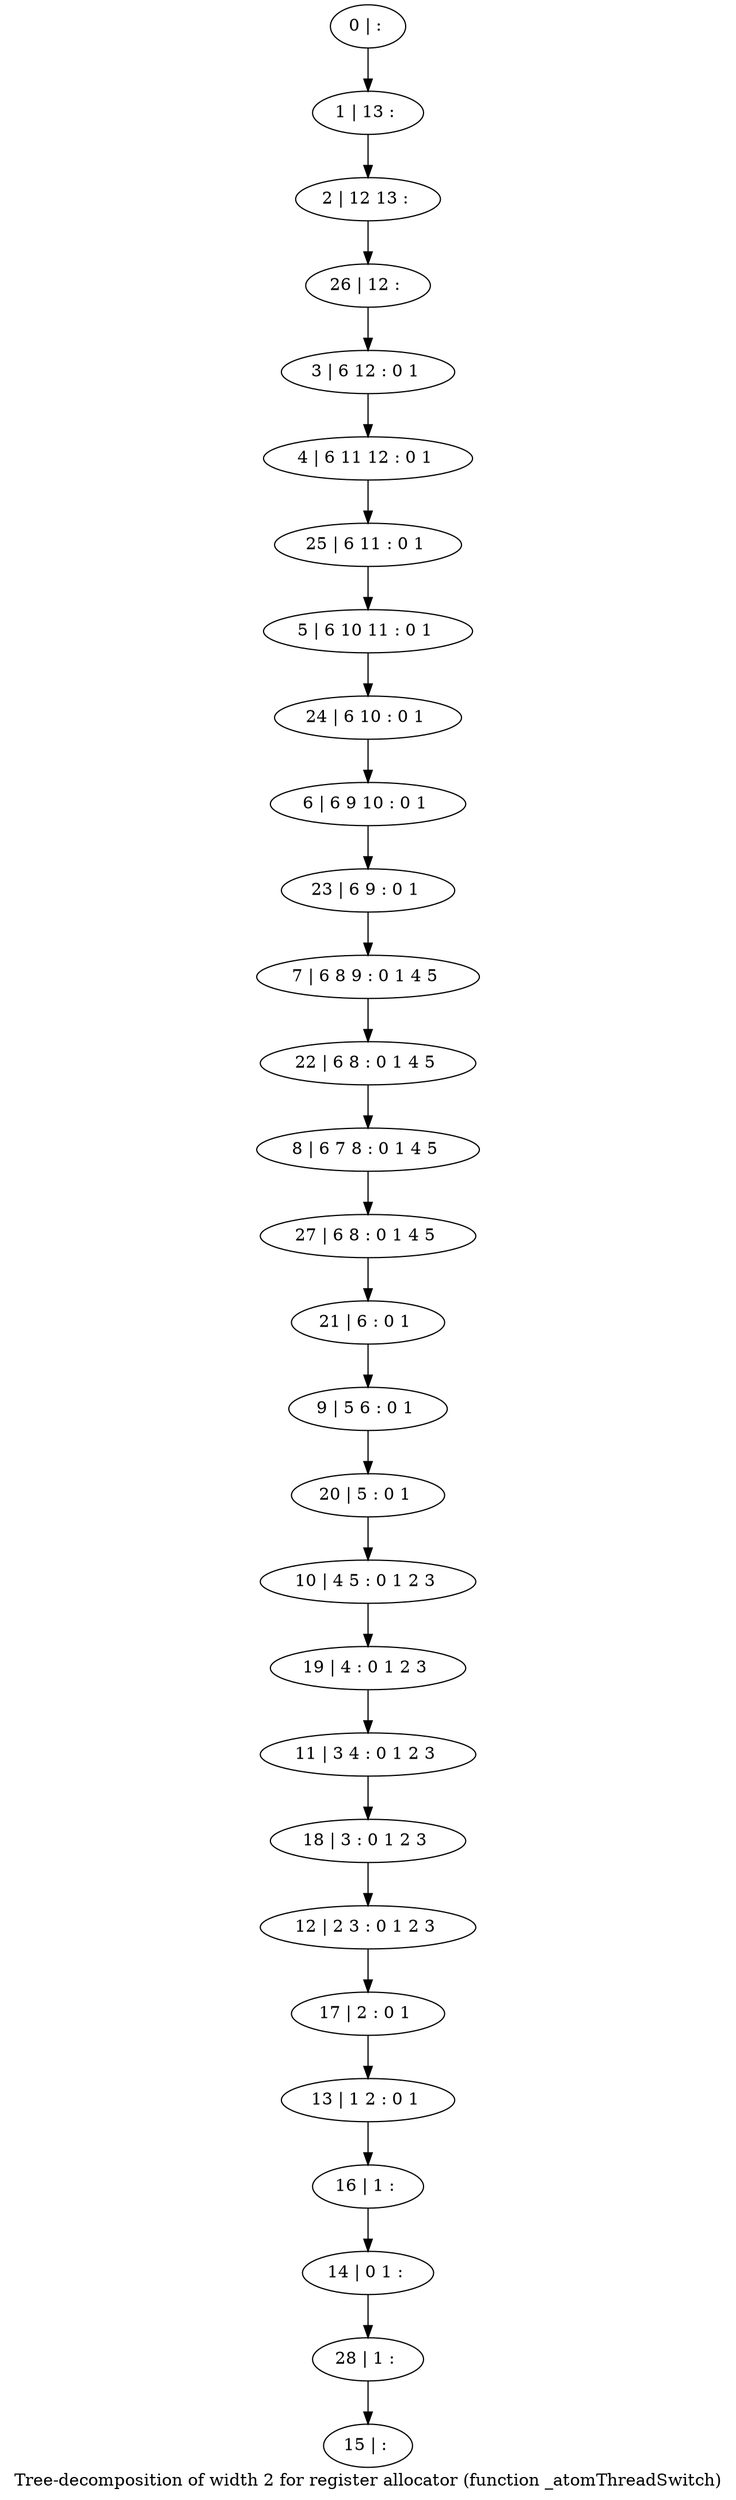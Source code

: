 digraph G {
graph [label="Tree-decomposition of width 2 for register allocator (function _atomThreadSwitch)"]
0[label="0 | : "];
1[label="1 | 13 : "];
2[label="2 | 12 13 : "];
3[label="3 | 6 12 : 0 1 "];
4[label="4 | 6 11 12 : 0 1 "];
5[label="5 | 6 10 11 : 0 1 "];
6[label="6 | 6 9 10 : 0 1 "];
7[label="7 | 6 8 9 : 0 1 4 5 "];
8[label="8 | 6 7 8 : 0 1 4 5 "];
9[label="9 | 5 6 : 0 1 "];
10[label="10 | 4 5 : 0 1 2 3 "];
11[label="11 | 3 4 : 0 1 2 3 "];
12[label="12 | 2 3 : 0 1 2 3 "];
13[label="13 | 1 2 : 0 1 "];
14[label="14 | 0 1 : "];
15[label="15 | : "];
16[label="16 | 1 : "];
17[label="17 | 2 : 0 1 "];
18[label="18 | 3 : 0 1 2 3 "];
19[label="19 | 4 : 0 1 2 3 "];
20[label="20 | 5 : 0 1 "];
21[label="21 | 6 : 0 1 "];
22[label="22 | 6 8 : 0 1 4 5 "];
23[label="23 | 6 9 : 0 1 "];
24[label="24 | 6 10 : 0 1 "];
25[label="25 | 6 11 : 0 1 "];
26[label="26 | 12 : "];
27[label="27 | 6 8 : 0 1 4 5 "];
28[label="28 | 1 : "];
0->1 ;
1->2 ;
3->4 ;
16->14 ;
13->16 ;
17->13 ;
12->17 ;
18->12 ;
11->18 ;
19->11 ;
10->19 ;
20->10 ;
9->20 ;
21->9 ;
22->8 ;
7->22 ;
23->7 ;
6->23 ;
24->6 ;
5->24 ;
25->5 ;
4->25 ;
26->3 ;
2->26 ;
27->21 ;
8->27 ;
28->15 ;
14->28 ;
}
